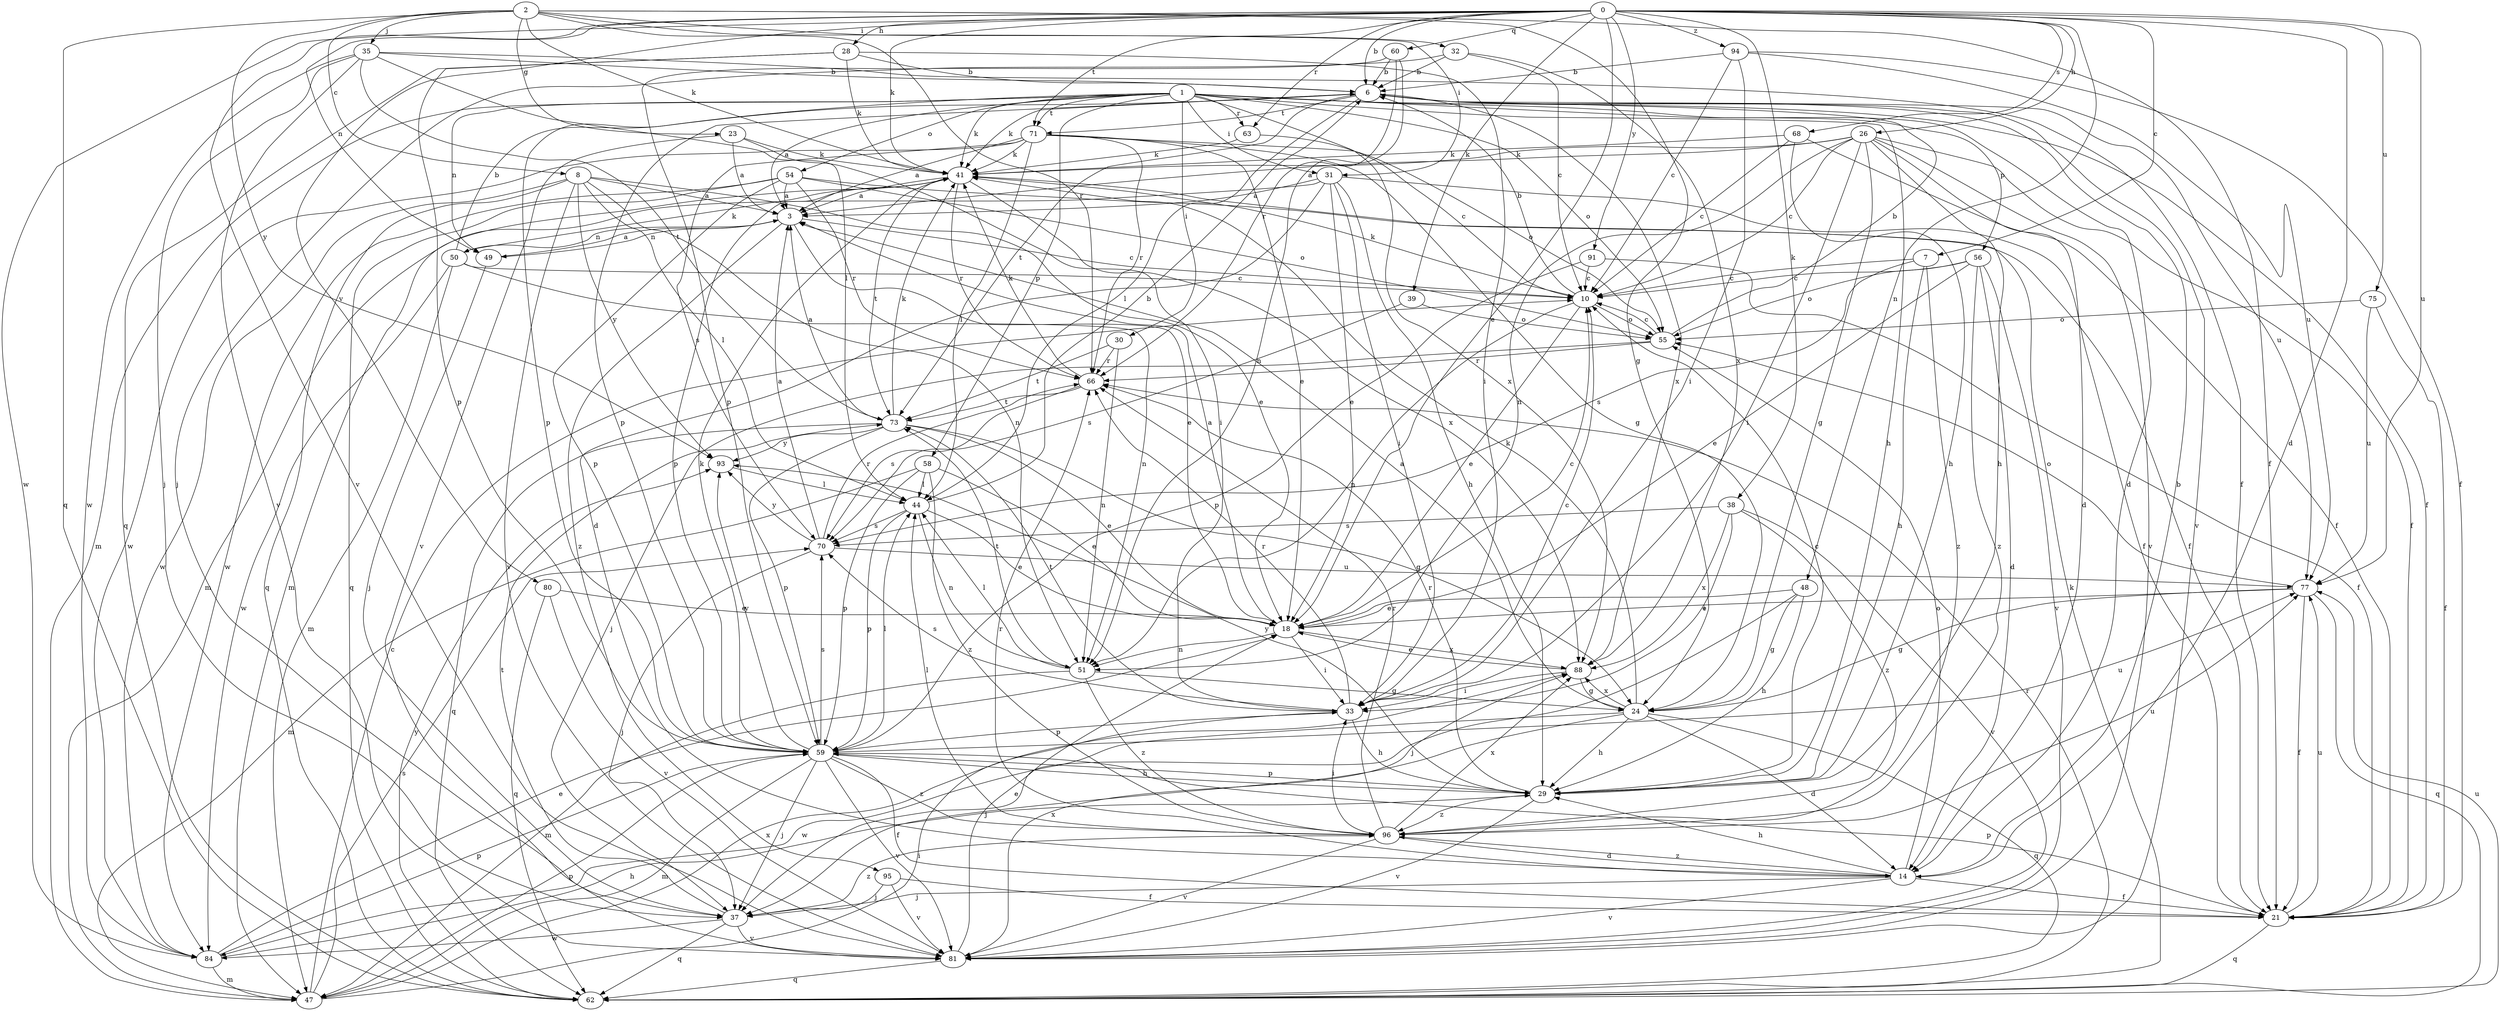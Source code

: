 strict digraph  {
0;
1;
2;
3;
6;
7;
8;
10;
14;
18;
21;
23;
24;
26;
28;
29;
30;
31;
32;
33;
35;
37;
38;
39;
41;
44;
47;
48;
49;
50;
51;
54;
55;
56;
58;
59;
60;
62;
63;
66;
68;
70;
71;
73;
75;
77;
80;
81;
84;
88;
91;
93;
94;
95;
96;
0 -> 6  [label=b];
0 -> 7  [label=c];
0 -> 14  [label=d];
0 -> 18  [label=e];
0 -> 26  [label=h];
0 -> 28  [label=h];
0 -> 38  [label=k];
0 -> 39  [label=k];
0 -> 41  [label=k];
0 -> 48  [label=n];
0 -> 49  [label=n];
0 -> 60  [label=q];
0 -> 63  [label=r];
0 -> 68  [label=s];
0 -> 71  [label=t];
0 -> 75  [label=u];
0 -> 77  [label=u];
0 -> 80  [label=v];
0 -> 81  [label=v];
0 -> 84  [label=w];
0 -> 91  [label=y];
0 -> 94  [label=z];
1 -> 3  [label=a];
1 -> 14  [label=d];
1 -> 21  [label=f];
1 -> 29  [label=h];
1 -> 30  [label=i];
1 -> 31  [label=i];
1 -> 41  [label=k];
1 -> 47  [label=m];
1 -> 49  [label=n];
1 -> 54  [label=o];
1 -> 55  [label=o];
1 -> 56  [label=p];
1 -> 58  [label=p];
1 -> 59  [label=p];
1 -> 63  [label=r];
1 -> 71  [label=t];
1 -> 88  [label=x];
2 -> 8  [label=c];
2 -> 21  [label=f];
2 -> 23  [label=g];
2 -> 24  [label=g];
2 -> 31  [label=i];
2 -> 32  [label=i];
2 -> 35  [label=j];
2 -> 41  [label=k];
2 -> 62  [label=q];
2 -> 66  [label=r];
2 -> 93  [label=y];
3 -> 10  [label=c];
3 -> 18  [label=e];
3 -> 49  [label=n];
3 -> 50  [label=n];
3 -> 95  [label=z];
6 -> 41  [label=k];
6 -> 44  [label=l];
6 -> 59  [label=p];
6 -> 71  [label=t];
6 -> 73  [label=t];
6 -> 77  [label=u];
6 -> 81  [label=v];
6 -> 88  [label=x];
7 -> 10  [label=c];
7 -> 29  [label=h];
7 -> 70  [label=s];
7 -> 96  [label=z];
8 -> 3  [label=a];
8 -> 18  [label=e];
8 -> 44  [label=l];
8 -> 51  [label=n];
8 -> 62  [label=q];
8 -> 81  [label=v];
8 -> 84  [label=w];
8 -> 93  [label=y];
10 -> 6  [label=b];
10 -> 18  [label=e];
10 -> 41  [label=k];
10 -> 51  [label=n];
10 -> 55  [label=o];
14 -> 6  [label=b];
14 -> 21  [label=f];
14 -> 29  [label=h];
14 -> 37  [label=j];
14 -> 55  [label=o];
14 -> 66  [label=r];
14 -> 81  [label=v];
14 -> 96  [label=z];
18 -> 3  [label=a];
18 -> 10  [label=c];
18 -> 33  [label=i];
18 -> 51  [label=n];
18 -> 88  [label=x];
21 -> 59  [label=p];
21 -> 62  [label=q];
21 -> 77  [label=u];
23 -> 3  [label=a];
23 -> 33  [label=i];
23 -> 41  [label=k];
23 -> 81  [label=v];
24 -> 3  [label=a];
24 -> 14  [label=d];
24 -> 29  [label=h];
24 -> 37  [label=j];
24 -> 41  [label=k];
24 -> 62  [label=q];
24 -> 84  [label=w];
24 -> 88  [label=x];
26 -> 3  [label=a];
26 -> 10  [label=c];
26 -> 14  [label=d];
26 -> 21  [label=f];
26 -> 24  [label=g];
26 -> 29  [label=h];
26 -> 33  [label=i];
26 -> 41  [label=k];
26 -> 51  [label=n];
26 -> 81  [label=v];
28 -> 6  [label=b];
28 -> 33  [label=i];
28 -> 41  [label=k];
28 -> 59  [label=p];
28 -> 62  [label=q];
29 -> 10  [label=c];
29 -> 59  [label=p];
29 -> 66  [label=r];
29 -> 81  [label=v];
29 -> 93  [label=y];
29 -> 96  [label=z];
30 -> 51  [label=n];
30 -> 66  [label=r];
30 -> 73  [label=t];
31 -> 3  [label=a];
31 -> 14  [label=d];
31 -> 18  [label=e];
31 -> 21  [label=f];
31 -> 29  [label=h];
31 -> 33  [label=i];
31 -> 47  [label=m];
32 -> 6  [label=b];
32 -> 10  [label=c];
32 -> 37  [label=j];
32 -> 88  [label=x];
33 -> 10  [label=c];
33 -> 29  [label=h];
33 -> 59  [label=p];
33 -> 66  [label=r];
33 -> 70  [label=s];
33 -> 73  [label=t];
35 -> 6  [label=b];
35 -> 21  [label=f];
35 -> 37  [label=j];
35 -> 44  [label=l];
35 -> 73  [label=t];
35 -> 81  [label=v];
35 -> 84  [label=w];
37 -> 62  [label=q];
37 -> 73  [label=t];
37 -> 81  [label=v];
37 -> 84  [label=w];
37 -> 96  [label=z];
38 -> 33  [label=i];
38 -> 70  [label=s];
38 -> 81  [label=v];
38 -> 88  [label=x];
38 -> 96  [label=z];
39 -> 55  [label=o];
39 -> 70  [label=s];
41 -> 3  [label=a];
41 -> 47  [label=m];
41 -> 59  [label=p];
41 -> 66  [label=r];
41 -> 73  [label=t];
41 -> 88  [label=x];
44 -> 6  [label=b];
44 -> 18  [label=e];
44 -> 51  [label=n];
44 -> 59  [label=p];
44 -> 70  [label=s];
47 -> 10  [label=c];
47 -> 33  [label=i];
47 -> 59  [label=p];
47 -> 70  [label=s];
47 -> 88  [label=x];
48 -> 18  [label=e];
48 -> 24  [label=g];
48 -> 29  [label=h];
48 -> 37  [label=j];
49 -> 3  [label=a];
49 -> 37  [label=j];
50 -> 6  [label=b];
50 -> 10  [label=c];
50 -> 41  [label=k];
50 -> 47  [label=m];
50 -> 51  [label=n];
50 -> 84  [label=w];
51 -> 24  [label=g];
51 -> 44  [label=l];
51 -> 47  [label=m];
51 -> 73  [label=t];
51 -> 96  [label=z];
54 -> 3  [label=a];
54 -> 21  [label=f];
54 -> 55  [label=o];
54 -> 59  [label=p];
54 -> 62  [label=q];
54 -> 66  [label=r];
54 -> 84  [label=w];
55 -> 6  [label=b];
55 -> 10  [label=c];
55 -> 37  [label=j];
55 -> 66  [label=r];
56 -> 10  [label=c];
56 -> 14  [label=d];
56 -> 18  [label=e];
56 -> 55  [label=o];
56 -> 81  [label=v];
56 -> 96  [label=z];
58 -> 18  [label=e];
58 -> 44  [label=l];
58 -> 47  [label=m];
58 -> 59  [label=p];
58 -> 96  [label=z];
59 -> 21  [label=f];
59 -> 29  [label=h];
59 -> 37  [label=j];
59 -> 41  [label=k];
59 -> 44  [label=l];
59 -> 47  [label=m];
59 -> 70  [label=s];
59 -> 77  [label=u];
59 -> 81  [label=v];
59 -> 93  [label=y];
59 -> 96  [label=z];
60 -> 6  [label=b];
60 -> 51  [label=n];
60 -> 59  [label=p];
60 -> 66  [label=r];
62 -> 41  [label=k];
62 -> 66  [label=r];
62 -> 77  [label=u];
62 -> 93  [label=y];
63 -> 10  [label=c];
63 -> 41  [label=k];
66 -> 41  [label=k];
66 -> 70  [label=s];
66 -> 73  [label=t];
68 -> 10  [label=c];
68 -> 21  [label=f];
68 -> 29  [label=h];
68 -> 41  [label=k];
70 -> 3  [label=a];
70 -> 37  [label=j];
70 -> 66  [label=r];
70 -> 77  [label=u];
70 -> 93  [label=y];
71 -> 3  [label=a];
71 -> 18  [label=e];
71 -> 24  [label=g];
71 -> 41  [label=k];
71 -> 44  [label=l];
71 -> 55  [label=o];
71 -> 66  [label=r];
71 -> 70  [label=s];
71 -> 84  [label=w];
73 -> 3  [label=a];
73 -> 18  [label=e];
73 -> 24  [label=g];
73 -> 41  [label=k];
73 -> 59  [label=p];
73 -> 62  [label=q];
73 -> 93  [label=y];
75 -> 21  [label=f];
75 -> 55  [label=o];
75 -> 77  [label=u];
77 -> 18  [label=e];
77 -> 21  [label=f];
77 -> 24  [label=g];
77 -> 55  [label=o];
77 -> 62  [label=q];
80 -> 18  [label=e];
80 -> 62  [label=q];
80 -> 81  [label=v];
81 -> 18  [label=e];
81 -> 62  [label=q];
81 -> 88  [label=x];
84 -> 18  [label=e];
84 -> 29  [label=h];
84 -> 47  [label=m];
84 -> 59  [label=p];
88 -> 18  [label=e];
88 -> 24  [label=g];
88 -> 33  [label=i];
91 -> 10  [label=c];
91 -> 21  [label=f];
91 -> 59  [label=p];
93 -> 44  [label=l];
94 -> 6  [label=b];
94 -> 10  [label=c];
94 -> 21  [label=f];
94 -> 33  [label=i];
94 -> 77  [label=u];
95 -> 21  [label=f];
95 -> 37  [label=j];
95 -> 81  [label=v];
96 -> 14  [label=d];
96 -> 33  [label=i];
96 -> 44  [label=l];
96 -> 66  [label=r];
96 -> 77  [label=u];
96 -> 81  [label=v];
96 -> 88  [label=x];
}
